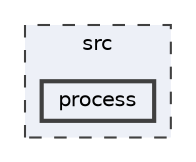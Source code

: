 digraph "src/process"
{
 // LATEX_PDF_SIZE
  bgcolor="transparent";
  edge [fontname=Helvetica,fontsize=10,labelfontname=Helvetica,labelfontsize=10];
  node [fontname=Helvetica,fontsize=10,shape=box,height=0.2,width=0.4];
  compound=true
  subgraph clusterdir_68267d1309a1af8e8297ef4c3efbcdba {
    graph [ bgcolor="#edf0f7", pencolor="grey25", label="src", fontname=Helvetica,fontsize=10 style="filled,dashed", URL="dir_68267d1309a1af8e8297ef4c3efbcdba.html",tooltip=""]
  dir_c0cd66d8ddae4fc5bc5dc2f24e29763b [label="process", fillcolor="#edf0f7", color="grey25", style="filled,bold", URL="dir_c0cd66d8ddae4fc5bc5dc2f24e29763b.html",tooltip=""];
  }
}
